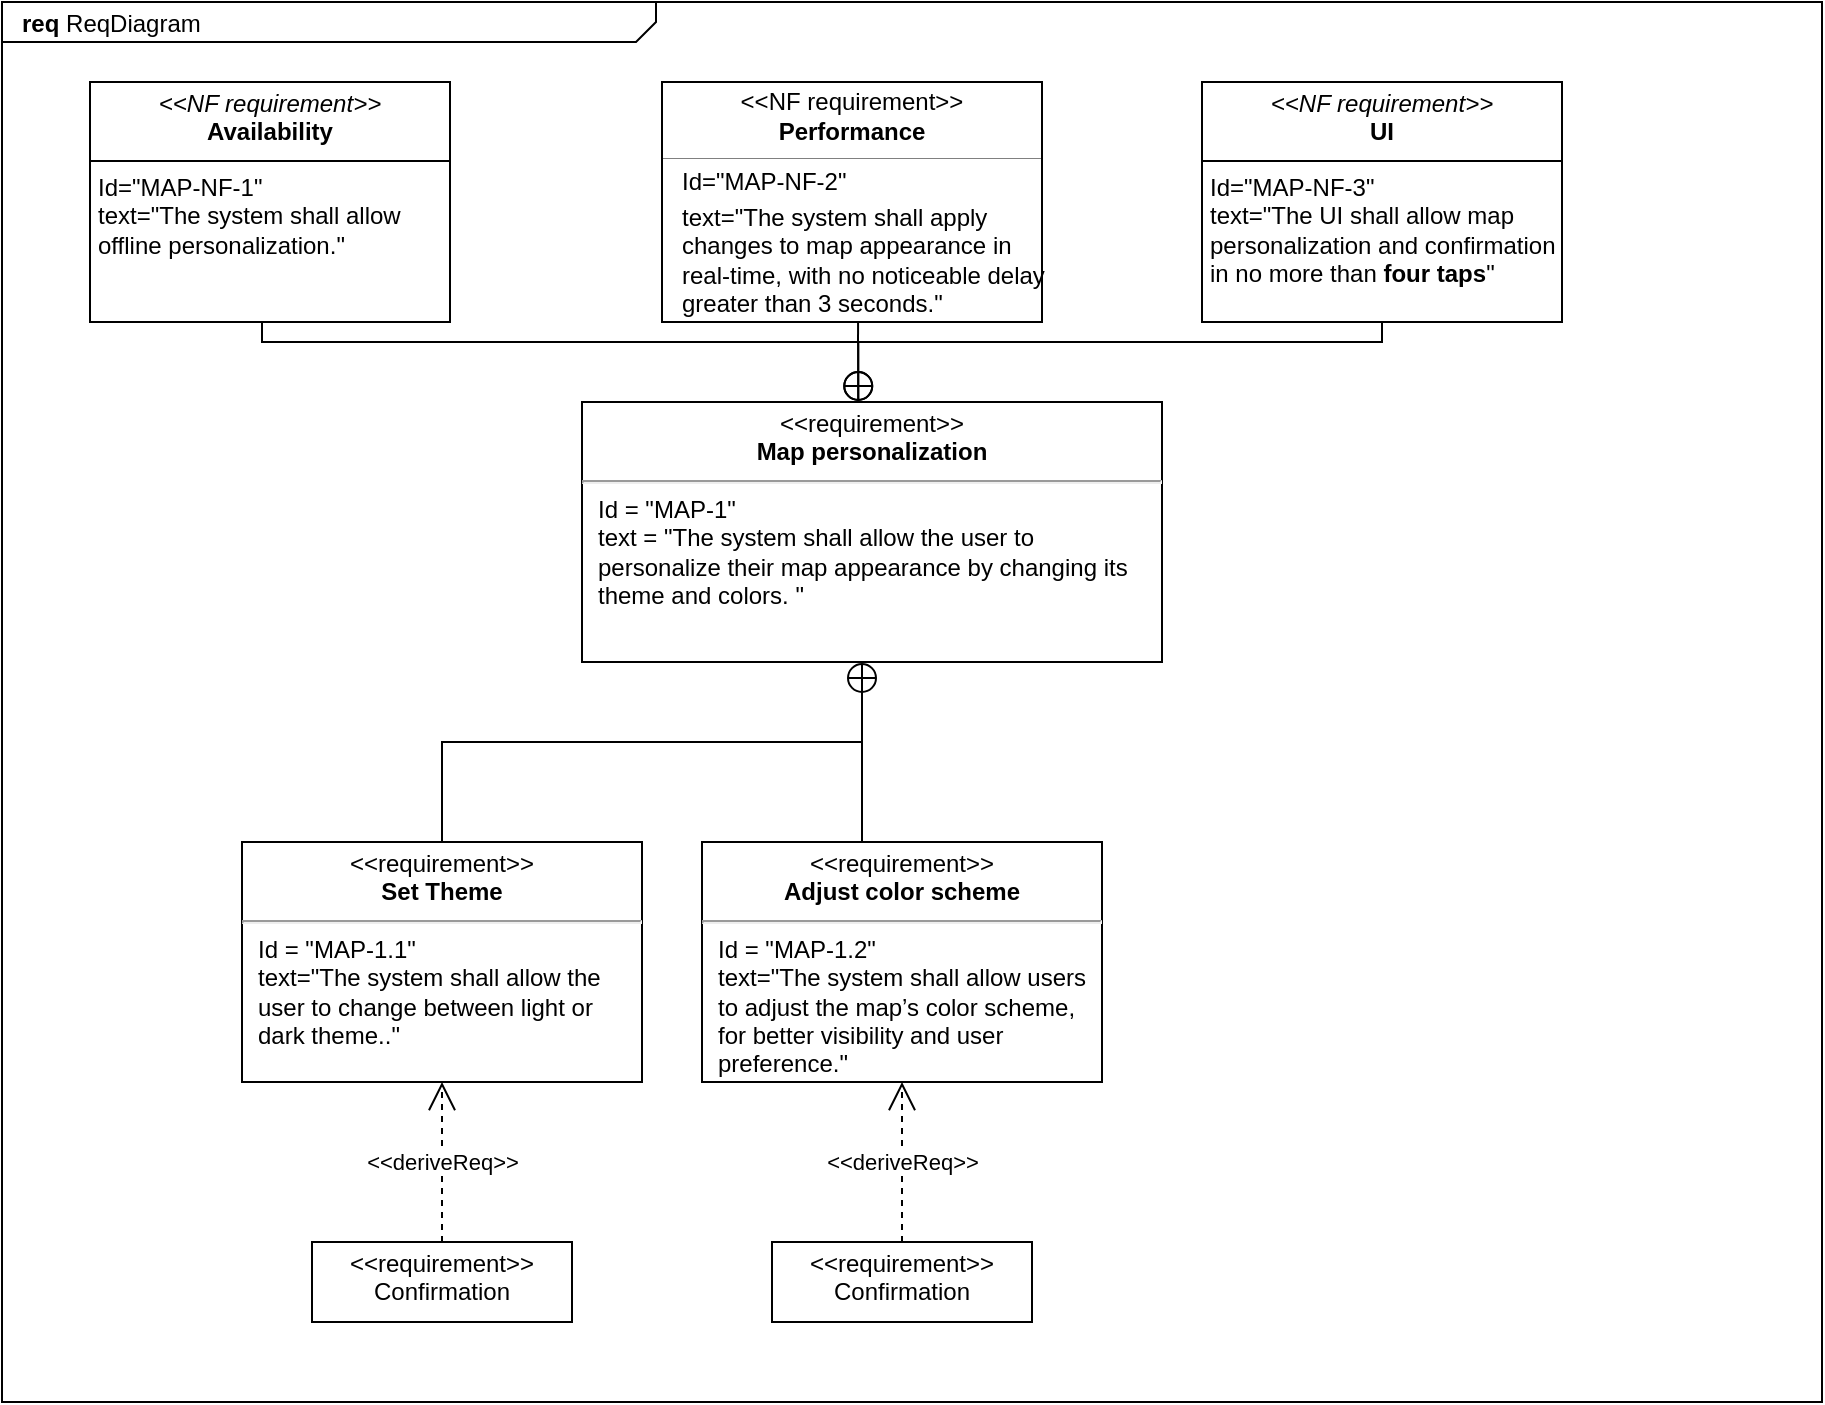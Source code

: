 <mxfile version="26.2.14">
  <diagram name="Page-1" id="inarA9QGWKTlLkQJpEFQ">
    <mxGraphModel dx="1154" dy="638" grid="1" gridSize="10" guides="1" tooltips="1" connect="1" arrows="1" fold="1" page="1" pageScale="1" pageWidth="827" pageHeight="1169" math="0" shadow="0">
      <root>
        <mxCell id="0" />
        <mxCell id="1" parent="0" />
        <mxCell id="akQ0fPVQwShH7-bDqrva-1" value="&lt;p style=&quot;margin: 0px ; margin-top: 4px ; margin-left: 10px ; text-align: left&quot;&gt;&lt;b&gt;req&lt;/b&gt;&amp;nbsp;ReqDiagram&lt;/p&gt;" style="html=1;strokeWidth=1;shape=mxgraph.sysml.package;html=1;overflow=fill;whiteSpace=wrap;fillColor=none;gradientColor=none;fontSize=12;align=center;labelX=327.64;" parent="1" vertex="1">
          <mxGeometry x="370" y="140" width="910" height="700" as="geometry" />
        </mxCell>
        <mxCell id="akQ0fPVQwShH7-bDqrva-2" value="&lt;p style=&quot;margin: 0px ; margin-top: 4px ; text-align: center&quot;&gt;&amp;lt;&amp;lt;requirement&amp;gt;&amp;gt;&lt;br&gt;&lt;b&gt;Map personalization&lt;/b&gt;&lt;/p&gt;&lt;hr&gt;&lt;p style=&quot;margin: 0px ; margin-left: 8px ; text-align: left&quot;&gt;Id = &quot;MAP-1&quot;&lt;/p&gt;&lt;p style=&quot;margin: 0px ; margin-left: 8px ; text-align: left&quot;&gt;text = &quot;The system shall allow the user to personalize their map appearance by changing its theme and colors. &quot;&lt;/p&gt;" style="shape=rect;html=1;overflow=fill;whiteSpace=wrap;" parent="1" vertex="1">
          <mxGeometry x="660" y="340" width="290" height="130" as="geometry" />
        </mxCell>
        <mxCell id="akQ0fPVQwShH7-bDqrva-3" style="edgeStyle=orthogonalEdgeStyle;rounded=0;html=1;endArrow=circlePlus;endFill=0;jettySize=auto;orthogonalLoop=1;exitX=0.5;exitY=0;exitDx=0;exitDy=0;" parent="1" edge="1">
          <mxGeometry relative="1" as="geometry">
            <Array as="points">
              <mxPoint x="800" y="565" />
            </Array>
            <mxPoint x="807" y="565" as="sourcePoint" />
            <mxPoint x="800" y="470" as="targetPoint" />
          </mxGeometry>
        </mxCell>
        <mxCell id="akQ0fPVQwShH7-bDqrva-4" value="&lt;p style=&quot;margin: 0px ; margin-top: 4px ; text-align: center&quot;&gt;&amp;lt;&amp;lt;requirement&amp;gt;&amp;gt;&lt;br&gt;&lt;b&gt;Set Theme&lt;/b&gt;&lt;/p&gt;&lt;hr&gt;&lt;p style=&quot;margin: 0px ; margin-left: 8px ; text-align: left&quot;&gt;Id = &quot;MAP-1.1&quot;&lt;/p&gt;&lt;p style=&quot;margin: 0px ; margin-left: 8px ; text-align: left&quot;&gt;text=&quot;The system shall allow the user to change between light or dark theme..&quot;&lt;/p&gt;" style="shape=rect;html=1;overflow=fill;whiteSpace=wrap;" parent="1" vertex="1">
          <mxGeometry x="490" y="560" width="200" height="120" as="geometry" />
        </mxCell>
        <mxCell id="akQ0fPVQwShH7-bDqrva-5" value="&lt;p style=&quot;margin: 0px ; margin-top: 4px ; text-align: center&quot;&gt;&amp;lt;&amp;lt;requirement&amp;gt;&amp;gt;&lt;br&gt;&lt;b&gt;Adjust color scheme&lt;/b&gt;&lt;/p&gt;&lt;hr&gt;&lt;p style=&quot;margin: 0px ; margin-left: 8px ; text-align: left&quot;&gt;Id = &quot;MAP-1.2&quot;&lt;/p&gt;&lt;p style=&quot;margin: 0px ; margin-left: 8px ; text-align: left&quot;&gt;text=&quot;The system shall allow users to adjust the map’s color scheme, for better visibility and user preference.&quot;&lt;/p&gt;" style="shape=rect;html=1;overflow=fill;whiteSpace=wrap;" parent="1" vertex="1">
          <mxGeometry x="720" y="560" width="200" height="120" as="geometry" />
        </mxCell>
        <mxCell id="akQ0fPVQwShH7-bDqrva-6" value="&lt;p style=&quot;margin: 0px ; margin-top: 4px ; text-align: center&quot;&gt;&amp;lt;&amp;lt;requirement&amp;gt;&amp;gt;&lt;br&gt;Confirmation&lt;/p&gt;" style="shape=rect;html=1;overflow=fill;whiteSpace=wrap;" parent="1" vertex="1">
          <mxGeometry x="525" y="760" width="130" height="40" as="geometry" />
        </mxCell>
        <mxCell id="akQ0fPVQwShH7-bDqrva-7" value="" style="endArrow=none;html=1;rounded=0;exitX=0.5;exitY=0;exitDx=0;exitDy=0;" parent="1" source="akQ0fPVQwShH7-bDqrva-4" edge="1">
          <mxGeometry width="50" height="50" relative="1" as="geometry">
            <mxPoint x="580" y="560" as="sourcePoint" />
            <mxPoint x="800" y="510" as="targetPoint" />
            <Array as="points">
              <mxPoint x="590" y="510" />
            </Array>
          </mxGeometry>
        </mxCell>
        <mxCell id="akQ0fPVQwShH7-bDqrva-8" value="&amp;lt;&amp;lt;deriveReq&amp;gt;&amp;gt;" style="endArrow=open;html=1;edgeStyle=none;endSize=12;dashed=1;rounded=0;entryX=0.5;entryY=1;entryDx=0;entryDy=0;exitX=0.5;exitY=0;exitDx=0;exitDy=0;" parent="1" source="akQ0fPVQwShH7-bDqrva-6" target="akQ0fPVQwShH7-bDqrva-4" edge="1">
          <mxGeometry relative="1" as="geometry">
            <mxPoint x="620" y="510" as="targetPoint" />
            <mxPoint x="620" y="590" as="sourcePoint" />
          </mxGeometry>
        </mxCell>
        <mxCell id="akQ0fPVQwShH7-bDqrva-9" value="&amp;lt;&amp;lt;deriveReq&amp;gt;&amp;gt;" style="endArrow=open;html=1;edgeStyle=none;endSize=12;dashed=1;rounded=0;entryX=0.5;entryY=1;entryDx=0;entryDy=0;exitX=0.5;exitY=0;exitDx=0;exitDy=0;" parent="1" source="akQ0fPVQwShH7-bDqrva-26" target="akQ0fPVQwShH7-bDqrva-5" edge="1">
          <mxGeometry relative="1" as="geometry">
            <mxPoint x="630" y="520" as="targetPoint" />
            <mxPoint x="630" y="600" as="sourcePoint" />
          </mxGeometry>
        </mxCell>
        <mxCell id="akQ0fPVQwShH7-bDqrva-12" value="" style="fontStyle=1;align=center;verticalAlign=middle;childLayout=stackLayout;horizontal=1;horizontalStack=0;resizeParent=1;resizeParentMax=0;resizeLast=0;marginBottom=0;" parent="1" vertex="1">
          <mxGeometry x="700" y="180" width="190" height="120" as="geometry" />
        </mxCell>
        <mxCell id="akQ0fPVQwShH7-bDqrva-13" value="&amp;lt;&amp;lt;NF requirement&amp;gt;&amp;gt;" style="html=1;align=center;spacing=0;verticalAlign=middle;strokeColor=none;fillColor=none;whiteSpace=wrap;spacingTop=3;" parent="akQ0fPVQwShH7-bDqrva-12" vertex="1">
          <mxGeometry width="190" height="16" as="geometry" />
        </mxCell>
        <mxCell id="akQ0fPVQwShH7-bDqrva-14" value="Performance" style="html=1;align=center;spacing=0;verticalAlign=middle;strokeColor=none;fillColor=none;whiteSpace=wrap;fontStyle=1" parent="akQ0fPVQwShH7-bDqrva-12" vertex="1">
          <mxGeometry y="16" width="190" height="18" as="geometry" />
        </mxCell>
        <mxCell id="akQ0fPVQwShH7-bDqrva-15" value="" style="line;strokeWidth=0.25;fillColor=none;align=left;verticalAlign=middle;spacingTop=-1;spacingLeft=3;spacingRight=3;rotatable=0;labelPosition=right;points=[];portConstraint=eastwest;" parent="akQ0fPVQwShH7-bDqrva-12" vertex="1">
          <mxGeometry y="34" width="190" height="8" as="geometry" />
        </mxCell>
        <mxCell id="akQ0fPVQwShH7-bDqrva-16" value="Id=&quot;MAP-NF-2&quot;" style="html=1;align=left;spacing=0;verticalAlign=middle;strokeColor=none;fillColor=none;whiteSpace=wrap;spacingLeft=10;" parent="akQ0fPVQwShH7-bDqrva-12" vertex="1">
          <mxGeometry y="42" width="190" height="16" as="geometry" />
        </mxCell>
        <mxCell id="akQ0fPVQwShH7-bDqrva-17" value="text=&quot;The system shall apply changes to map appearance in real-time, with no noticeable delay greater than 3 seconds.&quot;" style="html=1;align=left;spacing=0;verticalAlign=middle;strokeColor=none;fillColor=none;whiteSpace=wrap;spacingLeft=10;" parent="akQ0fPVQwShH7-bDqrva-12" vertex="1">
          <mxGeometry y="58" width="190" height="62" as="geometry" />
        </mxCell>
        <mxCell id="akQ0fPVQwShH7-bDqrva-26" value="&lt;p style=&quot;margin: 0px ; margin-top: 4px ; text-align: center&quot;&gt;&amp;lt;&amp;lt;requirement&amp;gt;&amp;gt;&lt;br&gt;Confirmation&lt;/p&gt;" style="shape=rect;html=1;overflow=fill;whiteSpace=wrap;" parent="1" vertex="1">
          <mxGeometry x="755" y="760" width="130" height="40" as="geometry" />
        </mxCell>
        <mxCell id="2mOgS5va6ngzJ3yMiZGL-2" value="&lt;p style=&quot;margin:0px;margin-top:4px;text-align:center;&quot;&gt;&lt;i&gt;&amp;lt;&amp;lt;NF requirement&amp;gt;&amp;gt;&lt;/i&gt;&lt;br&gt;&lt;b&gt;Availability&lt;/b&gt;&lt;/p&gt;&lt;hr size=&quot;1&quot; style=&quot;border-style:solid;&quot;&gt;&lt;p style=&quot;margin:0px;margin-left:4px;&quot;&gt;Id=&quot;MAP-NF-1&quot;&lt;/p&gt;&lt;p style=&quot;margin:0px;margin-left:4px;&quot;&gt;text=&quot;The system shall allow offline personalization.&quot;&lt;/p&gt;" style="verticalAlign=top;align=left;overflow=fill;html=1;whiteSpace=wrap;" vertex="1" parent="1">
          <mxGeometry x="414" y="180" width="180" height="120" as="geometry" />
        </mxCell>
        <mxCell id="2mOgS5va6ngzJ3yMiZGL-7" style="edgeStyle=orthogonalEdgeStyle;rounded=0;orthogonalLoop=1;jettySize=auto;html=1;entryX=0.5;entryY=0;entryDx=0;entryDy=0;endArrow=circlePlus;endFill=0;" edge="1" parent="1">
          <mxGeometry relative="1" as="geometry">
            <mxPoint x="500" y="300" as="sourcePoint" />
            <Array as="points">
              <mxPoint x="500" y="300" />
              <mxPoint x="500" y="310" />
              <mxPoint x="798" y="310" />
            </Array>
            <mxPoint x="798.13" y="340" as="targetPoint" />
          </mxGeometry>
        </mxCell>
        <mxCell id="2mOgS5va6ngzJ3yMiZGL-8" style="edgeStyle=orthogonalEdgeStyle;rounded=0;orthogonalLoop=1;jettySize=auto;html=1;entryX=0.5;entryY=0;entryDx=0;entryDy=0;endArrow=circlePlus;endFill=0;" edge="1" parent="1">
          <mxGeometry relative="1" as="geometry">
            <Array as="points">
              <mxPoint x="1060" y="300" />
              <mxPoint x="1060" y="310" />
              <mxPoint x="798" y="310" />
            </Array>
            <mxPoint x="1060" y="300" as="sourcePoint" />
            <mxPoint x="798.13" y="340" as="targetPoint" />
          </mxGeometry>
        </mxCell>
        <mxCell id="2mOgS5va6ngzJ3yMiZGL-10" value="&lt;p style=&quot;margin:0px;margin-top:4px;text-align:center;&quot;&gt;&lt;i&gt;&amp;lt;&amp;lt;NF requirement&amp;gt;&amp;gt;&lt;/i&gt;&lt;br&gt;&lt;b&gt;UI&lt;/b&gt;&lt;/p&gt;&lt;hr size=&quot;1&quot; style=&quot;border-style:solid;&quot;&gt;&lt;p style=&quot;margin:0px;margin-left:4px;&quot;&gt;Id=&quot;MAP-NF-3&quot;&lt;/p&gt;&lt;p style=&quot;margin:0px;margin-left:4px;&quot;&gt;text=&quot;The UI shall allow map personalization and confirmation in no more than &lt;strong data-end=&quot;1777&quot; data-start=&quot;1765&quot;&gt;four taps&lt;/strong&gt;&quot;&lt;/p&gt;" style="verticalAlign=top;align=left;overflow=fill;html=1;whiteSpace=wrap;" vertex="1" parent="1">
          <mxGeometry x="970" y="180" width="180" height="120" as="geometry" />
        </mxCell>
        <mxCell id="2mOgS5va6ngzJ3yMiZGL-11" value="" style="endArrow=none;html=1;rounded=0;entryX=0.516;entryY=1;entryDx=0;entryDy=0;entryPerimeter=0;" edge="1" parent="1" target="akQ0fPVQwShH7-bDqrva-17">
          <mxGeometry width="50" height="50" relative="1" as="geometry">
            <mxPoint x="798" y="310" as="sourcePoint" />
            <mxPoint x="870" y="330" as="targetPoint" />
          </mxGeometry>
        </mxCell>
      </root>
    </mxGraphModel>
  </diagram>
</mxfile>
